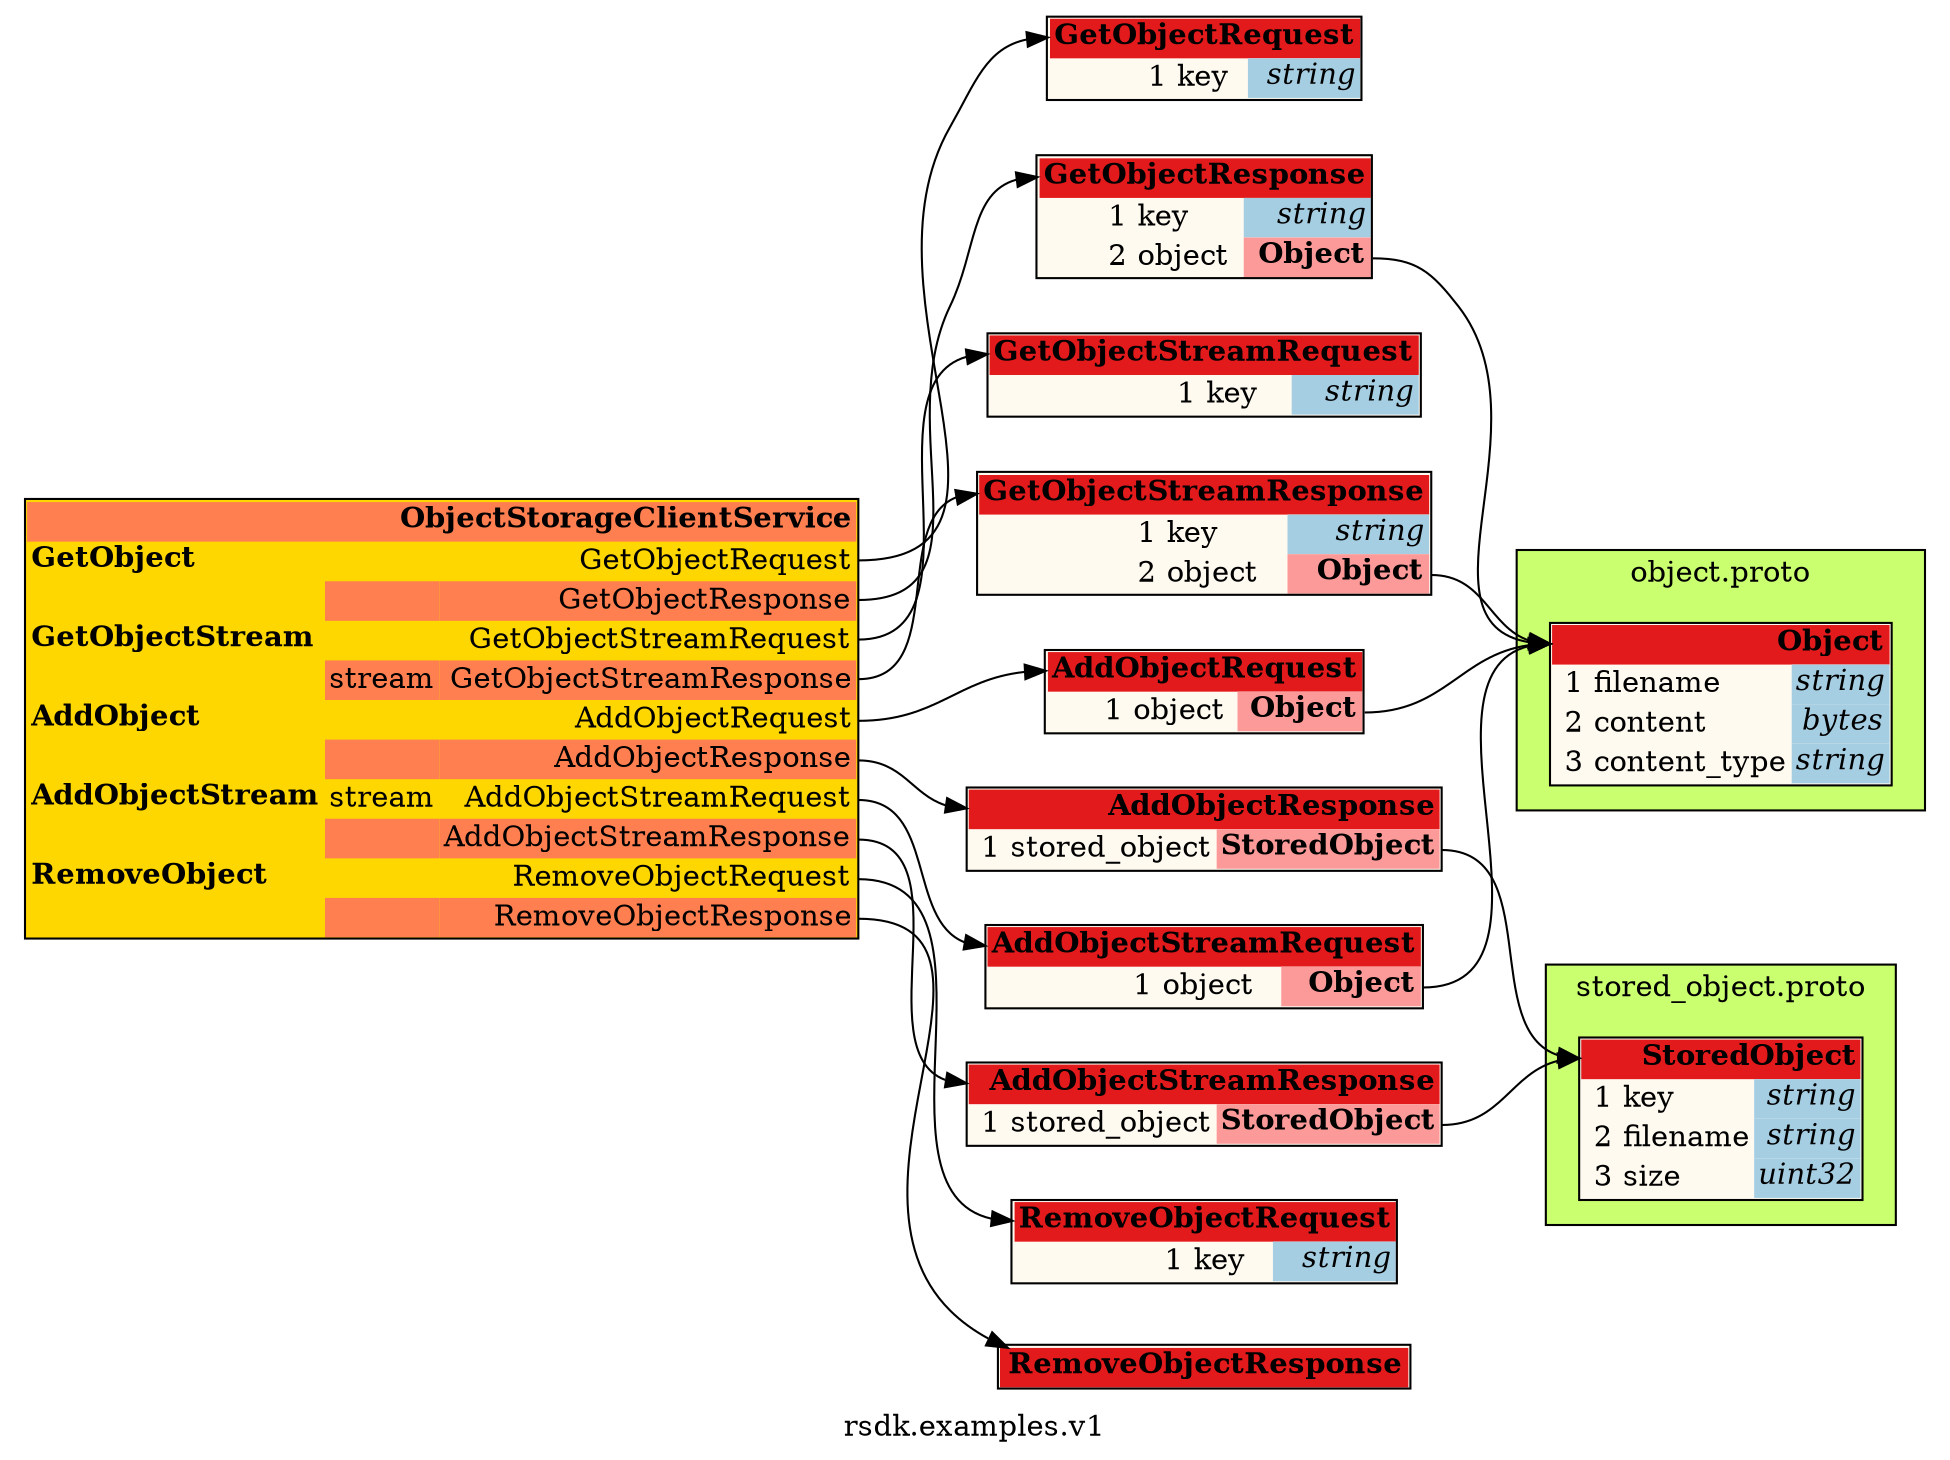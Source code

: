 digraph protodot {
	Node_Ja_102 [ shape=plaintext, tooltip="ObjectStorageClientService", label=<<TABLE BORDER="1" CELLBORDER="0" CELLSPACING="0" BGCOLOR="#ffd700"><TR><TD COLSPAN="3" PORT="header" BGCOLOR="#ff7f50" ALIGN="right"><b>ObjectStorageClientService</b></TD></TR><TR><TD ALIGN="left"><b>GetObject</b></TD><TD></TD><TD PORT="poGetObject_request" ALIGN="right">GetObjectRequest</TD></TR><TR style="border-bottom: 1px solid red"><TD></TD><TD BGCOLOR="#ff7f50"></TD><TD PORT="poGetObject_response" ALIGN="right" BGCOLOR="#ff7f50">GetObjectResponse</TD></TR><TR><TD ALIGN="left"><b>GetObjectStream</b></TD><TD></TD><TD PORT="poGetObjectStream_request" ALIGN="right">GetObjectStreamRequest</TD></TR><TR style="border-bottom: 1px solid red"><TD></TD><TD BGCOLOR="#ff7f50">stream</TD><TD PORT="poGetObjectStream_response" ALIGN="right" BGCOLOR="#ff7f50">GetObjectStreamResponse</TD></TR><TR><TD ALIGN="left"><b>AddObject</b></TD><TD></TD><TD PORT="poAddObject_request" ALIGN="right">AddObjectRequest</TD></TR><TR style="border-bottom: 1px solid red"><TD></TD><TD BGCOLOR="#ff7f50"></TD><TD PORT="poAddObject_response" ALIGN="right" BGCOLOR="#ff7f50">AddObjectResponse</TD></TR><TR><TD ALIGN="left"><b>AddObjectStream</b></TD><TD>stream</TD><TD PORT="poAddObjectStream_request" ALIGN="right">AddObjectStreamRequest</TD></TR><TR style="border-bottom: 1px solid red"><TD></TD><TD BGCOLOR="#ff7f50"></TD><TD PORT="poAddObjectStream_response" ALIGN="right" BGCOLOR="#ff7f50">AddObjectStreamResponse</TD></TR><TR><TD ALIGN="left"><b>RemoveObject</b></TD><TD></TD><TD PORT="poRemoveObject_request" ALIGN="right">RemoveObjectRequest</TD></TR><TR style="border-bottom: 1px solid red"><TD></TD><TD BGCOLOR="#ff7f50"></TD><TD PORT="poRemoveObject_response" ALIGN="right" BGCOLOR="#ff7f50">RemoveObjectResponse</TD></TR></TABLE>> ];
	Node_Ja_102:poAddObjectStream_request:e->Node_Ja_114:header[ color="#000000", tooltip="Ja_102 --> Ja_114" ];
	Node_Ja_102:poAddObjectStream_response:e->Node_Ja_115:header[ color="#000000", tooltip="Ja_102 --> Ja_115" ];
	Node_Ja_102:poAddObject_request:e->Node_Ja_112:header[ color="#000000", tooltip="Ja_102 --> Ja_112" ];
	Node_Ja_102:poAddObject_response:e->Node_Ja_113:header[ color="#000000", tooltip="Ja_102 --> Ja_113" ];
	Node_Ja_102:poGetObjectStream_request:e->Node_Ja_109:header[ color="#000000", tooltip="Ja_102 --> Ja_109" ];
	Node_Ja_102:poGetObjectStream_response:e->Node_Ja_111:header[ color="#000000", tooltip="Ja_102 --> Ja_111" ];
	Node_Ja_102:poGetObject_request:e->Node_Ja_108:header[ color="#000000", tooltip="Ja_102 --> Ja_108" ];
	Node_Ja_102:poGetObject_response:e->Node_Ja_110:header[ color="#000000", tooltip="Ja_102 --> Ja_110" ];
	Node_Ja_102:poRemoveObject_request:e->Node_Ja_116:header[ color="#000000", tooltip="Ja_102 --> Ja_116" ];
	Node_Ja_102:poRemoveObject_response:e->Node_Ja_117:header[ color="#000000", tooltip="Ja_102 --> Ja_117" ];
	Node_Ja_108 [ shape=plaintext, tooltip="rsdk.examples.v1.GetObjectRequest", label=<<TABLE BORDER="1" CELLBORDER="0" CELLSPACING="0" BGCOLOR="#fffaf0"><TR><TD COLSPAN="4" PORT="header" BGCOLOR="#e31a1c" ALIGN="right"><b>GetObjectRequest</b></TD></TR><TR><TD ALIGN="right"></TD><TD ALIGN="right">1</TD><TD ALIGN="left">key</TD><TD BGCOLOR="#a6cee3" PORT="pokey" ALIGN="right" TITLE="string"><i>string</i></TD></TR></TABLE>> ];
	Node_Ja_109 [ shape=plaintext, tooltip="rsdk.examples.v1.GetObjectStreamRequest", label=<<TABLE BORDER="1" CELLBORDER="0" CELLSPACING="0" BGCOLOR="#fffaf0"><TR><TD COLSPAN="4" PORT="header" BGCOLOR="#e31a1c" ALIGN="right"><b>GetObjectStreamRequest</b></TD></TR><TR><TD ALIGN="right"></TD><TD ALIGN="right">1</TD><TD ALIGN="left">key</TD><TD BGCOLOR="#a6cee3" PORT="pokey" ALIGN="right" TITLE="string"><i>string</i></TD></TR></TABLE>> ];
	Node_Ja_110 [ shape=plaintext, tooltip="rsdk.examples.v1.GetObjectResponse", label=<<TABLE BORDER="1" CELLBORDER="0" CELLSPACING="0" BGCOLOR="#fffaf0"><TR><TD COLSPAN="4" PORT="header" BGCOLOR="#e31a1c" ALIGN="right"><b>GetObjectResponse</b></TD></TR><TR><TD ALIGN="right"></TD><TD ALIGN="right">1</TD><TD ALIGN="left">key</TD><TD BGCOLOR="#a6cee3" PORT="pokey" ALIGN="right" TITLE="string"><i>string</i></TD></TR><TR><TD ALIGN="right"></TD><TD ALIGN="right">2</TD><TD ALIGN="left">object</TD><TD BGCOLOR="#fb9a99" PORT="poobject" ALIGN="right"><b>Object</b></TD></TR></TABLE>> ];
	Node_Ja_110:poobject:e->Node_Ja_100:header[ color="#000000", tooltip="Ja_110 --> Ja_100" ];
	Node_Ja_111 [ shape=plaintext, tooltip="rsdk.examples.v1.GetObjectStreamResponse", label=<<TABLE BORDER="1" CELLBORDER="0" CELLSPACING="0" BGCOLOR="#fffaf0"><TR><TD COLSPAN="4" PORT="header" BGCOLOR="#e31a1c" ALIGN="right"><b>GetObjectStreamResponse</b></TD></TR><TR><TD ALIGN="right"></TD><TD ALIGN="right">1</TD><TD ALIGN="left">key</TD><TD BGCOLOR="#a6cee3" PORT="pokey" ALIGN="right" TITLE="string"><i>string</i></TD></TR><TR><TD ALIGN="right"></TD><TD ALIGN="right">2</TD><TD ALIGN="left">object</TD><TD BGCOLOR="#fb9a99" PORT="poobject" ALIGN="right"><b>Object</b></TD></TR></TABLE>> ];
	Node_Ja_111:poobject:e->Node_Ja_100:header[ color="#000000", tooltip="Ja_111 --> Ja_100" ];
	Node_Ja_112 [ shape=plaintext, tooltip="rsdk.examples.v1.AddObjectRequest", label=<<TABLE BORDER="1" CELLBORDER="0" CELLSPACING="0" BGCOLOR="#fffaf0"><TR><TD COLSPAN="4" PORT="header" BGCOLOR="#e31a1c" ALIGN="right"><b>AddObjectRequest</b></TD></TR><TR><TD ALIGN="right"></TD><TD ALIGN="right">1</TD><TD ALIGN="left">object</TD><TD BGCOLOR="#fb9a99" PORT="poobject" ALIGN="right"><b>Object</b></TD></TR></TABLE>> ];
	Node_Ja_112:poobject:e->Node_Ja_100:header[ color="#000000", tooltip="Ja_112 --> Ja_100" ];
	Node_Ja_113 [ shape=plaintext, tooltip="rsdk.examples.v1.AddObjectResponse", label=<<TABLE BORDER="1" CELLBORDER="0" CELLSPACING="0" BGCOLOR="#fffaf0"><TR><TD COLSPAN="4" PORT="header" BGCOLOR="#e31a1c" ALIGN="right"><b>AddObjectResponse</b></TD></TR><TR><TD ALIGN="right"></TD><TD ALIGN="right">1</TD><TD ALIGN="left">stored_object</TD><TD BGCOLOR="#fb9a99" PORT="postored_object" ALIGN="right"><b>StoredObject</b></TD></TR></TABLE>> ];
	Node_Ja_113:postored_object:e->Node_Ja_101:header[ color="#000000", tooltip="Ja_113 --> Ja_101" ];
	Node_Ja_114 [ shape=plaintext, tooltip="rsdk.examples.v1.AddObjectStreamRequest", label=<<TABLE BORDER="1" CELLBORDER="0" CELLSPACING="0" BGCOLOR="#fffaf0"><TR><TD COLSPAN="4" PORT="header" BGCOLOR="#e31a1c" ALIGN="right"><b>AddObjectStreamRequest</b></TD></TR><TR><TD ALIGN="right"></TD><TD ALIGN="right">1</TD><TD ALIGN="left">object</TD><TD BGCOLOR="#fb9a99" PORT="poobject" ALIGN="right"><b>Object</b></TD></TR></TABLE>> ];
	Node_Ja_114:poobject:e->Node_Ja_100:header[ color="#000000", tooltip="Ja_114 --> Ja_100" ];
	Node_Ja_115 [ shape=plaintext, tooltip="rsdk.examples.v1.AddObjectStreamResponse", label=<<TABLE BORDER="1" CELLBORDER="0" CELLSPACING="0" BGCOLOR="#fffaf0"><TR><TD COLSPAN="4" PORT="header" BGCOLOR="#e31a1c" ALIGN="right"><b>AddObjectStreamResponse</b></TD></TR><TR><TD ALIGN="right"></TD><TD ALIGN="right">1</TD><TD ALIGN="left">stored_object</TD><TD BGCOLOR="#fb9a99" PORT="postored_object" ALIGN="right"><b>StoredObject</b></TD></TR></TABLE>> ];
	Node_Ja_115:postored_object:e->Node_Ja_101:header[ color="#000000", tooltip="Ja_115 --> Ja_101" ];
	Node_Ja_116 [ shape=plaintext, tooltip="rsdk.examples.v1.RemoveObjectRequest", label=<<TABLE BORDER="1" CELLBORDER="0" CELLSPACING="0" BGCOLOR="#fffaf0"><TR><TD COLSPAN="4" PORT="header" BGCOLOR="#e31a1c" ALIGN="right"><b>RemoveObjectRequest</b></TD></TR><TR><TD ALIGN="right"></TD><TD ALIGN="right">1</TD><TD ALIGN="left">key</TD><TD BGCOLOR="#a6cee3" PORT="pokey" ALIGN="right" TITLE="string"><i>string</i></TD></TR></TABLE>> ];
	Node_Ja_117 [ shape=plaintext, tooltip="rsdk.examples.v1.RemoveObjectResponse", label=<<TABLE BORDER="1" CELLBORDER="0" CELLSPACING="0" BGCOLOR="#fffaf0"><TR><TD COLSPAN="4" PORT="header" BGCOLOR="#e31a1c" ALIGN="right"><b>RemoveObjectResponse</b></TD></TR></TABLE>> ];
	bgcolor="transparent";
	label="rsdk.examples.v1";
	node [ shape=plaintext, fontsize=10, fontname="Ubuntu" ] ;
	rankdir=LR;
	subgraph cluster_05aca01382df {
	label="stored_object.proto";
	tooltip="rsdk/examples/v1/stored_object.proto";
	style=filled;
	fillcolor="#caff70";
	Node_Ja_101 [ shape=plaintext, tooltip="rsdk.examples.v1.StoredObject", label=<<TABLE BORDER="1" CELLBORDER="0" CELLSPACING="0" BGCOLOR="#fffaf0"><TR><TD COLSPAN="4" PORT="header" BGCOLOR="#e31a1c" ALIGN="right"><b>StoredObject</b></TD></TR><TR><TD ALIGN="right"></TD><TD ALIGN="right">1</TD><TD ALIGN="left">key</TD><TD BGCOLOR="#a6cee3" PORT="pokey" ALIGN="right" TITLE="string"><i>string</i></TD></TR><TR><TD ALIGN="right"></TD><TD ALIGN="right">2</TD><TD ALIGN="left">filename</TD><TD BGCOLOR="#a6cee3" PORT="pofilename" ALIGN="right" TITLE="string"><i>string</i></TD></TR><TR><TD ALIGN="right"></TD><TD ALIGN="right">3</TD><TD ALIGN="left">size</TD><TD BGCOLOR="#a6cee3" PORT="posize" ALIGN="right" TITLE="uint32"><i>uint32</i></TD></TR></TABLE>> ];

}
;
	subgraph cluster_71fa3eb2ad6c {
	label="object.proto";
	tooltip="rsdk/examples/v1/object.proto";
	style=filled;
	fillcolor="#caff70";
	Node_Ja_100 [ shape=plaintext, tooltip="rsdk.examples.v1.Object", label=<<TABLE BORDER="1" CELLBORDER="0" CELLSPACING="0" BGCOLOR="#fffaf0"><TR><TD COLSPAN="4" PORT="header" BGCOLOR="#e31a1c" ALIGN="right"><b>Object</b></TD></TR><TR><TD ALIGN="right"></TD><TD ALIGN="right">1</TD><TD ALIGN="left">filename</TD><TD BGCOLOR="#a6cee3" PORT="pofilename" ALIGN="right" TITLE="string"><i>string</i></TD></TR><TR><TD ALIGN="right"></TD><TD ALIGN="right">2</TD><TD ALIGN="left">content</TD><TD BGCOLOR="#a6cee3" PORT="pocontent" ALIGN="right" TITLE="bytes"><i>bytes</i></TD></TR><TR><TD ALIGN="right"></TD><TD ALIGN="right">3</TD><TD ALIGN="left">content_type</TD><TD BGCOLOR="#a6cee3" PORT="pocontent_type" ALIGN="right" TITLE="string"><i>string</i></TD></TR></TABLE>> ];

}
;
	tooltip="rsdk.examples.v1";

}
